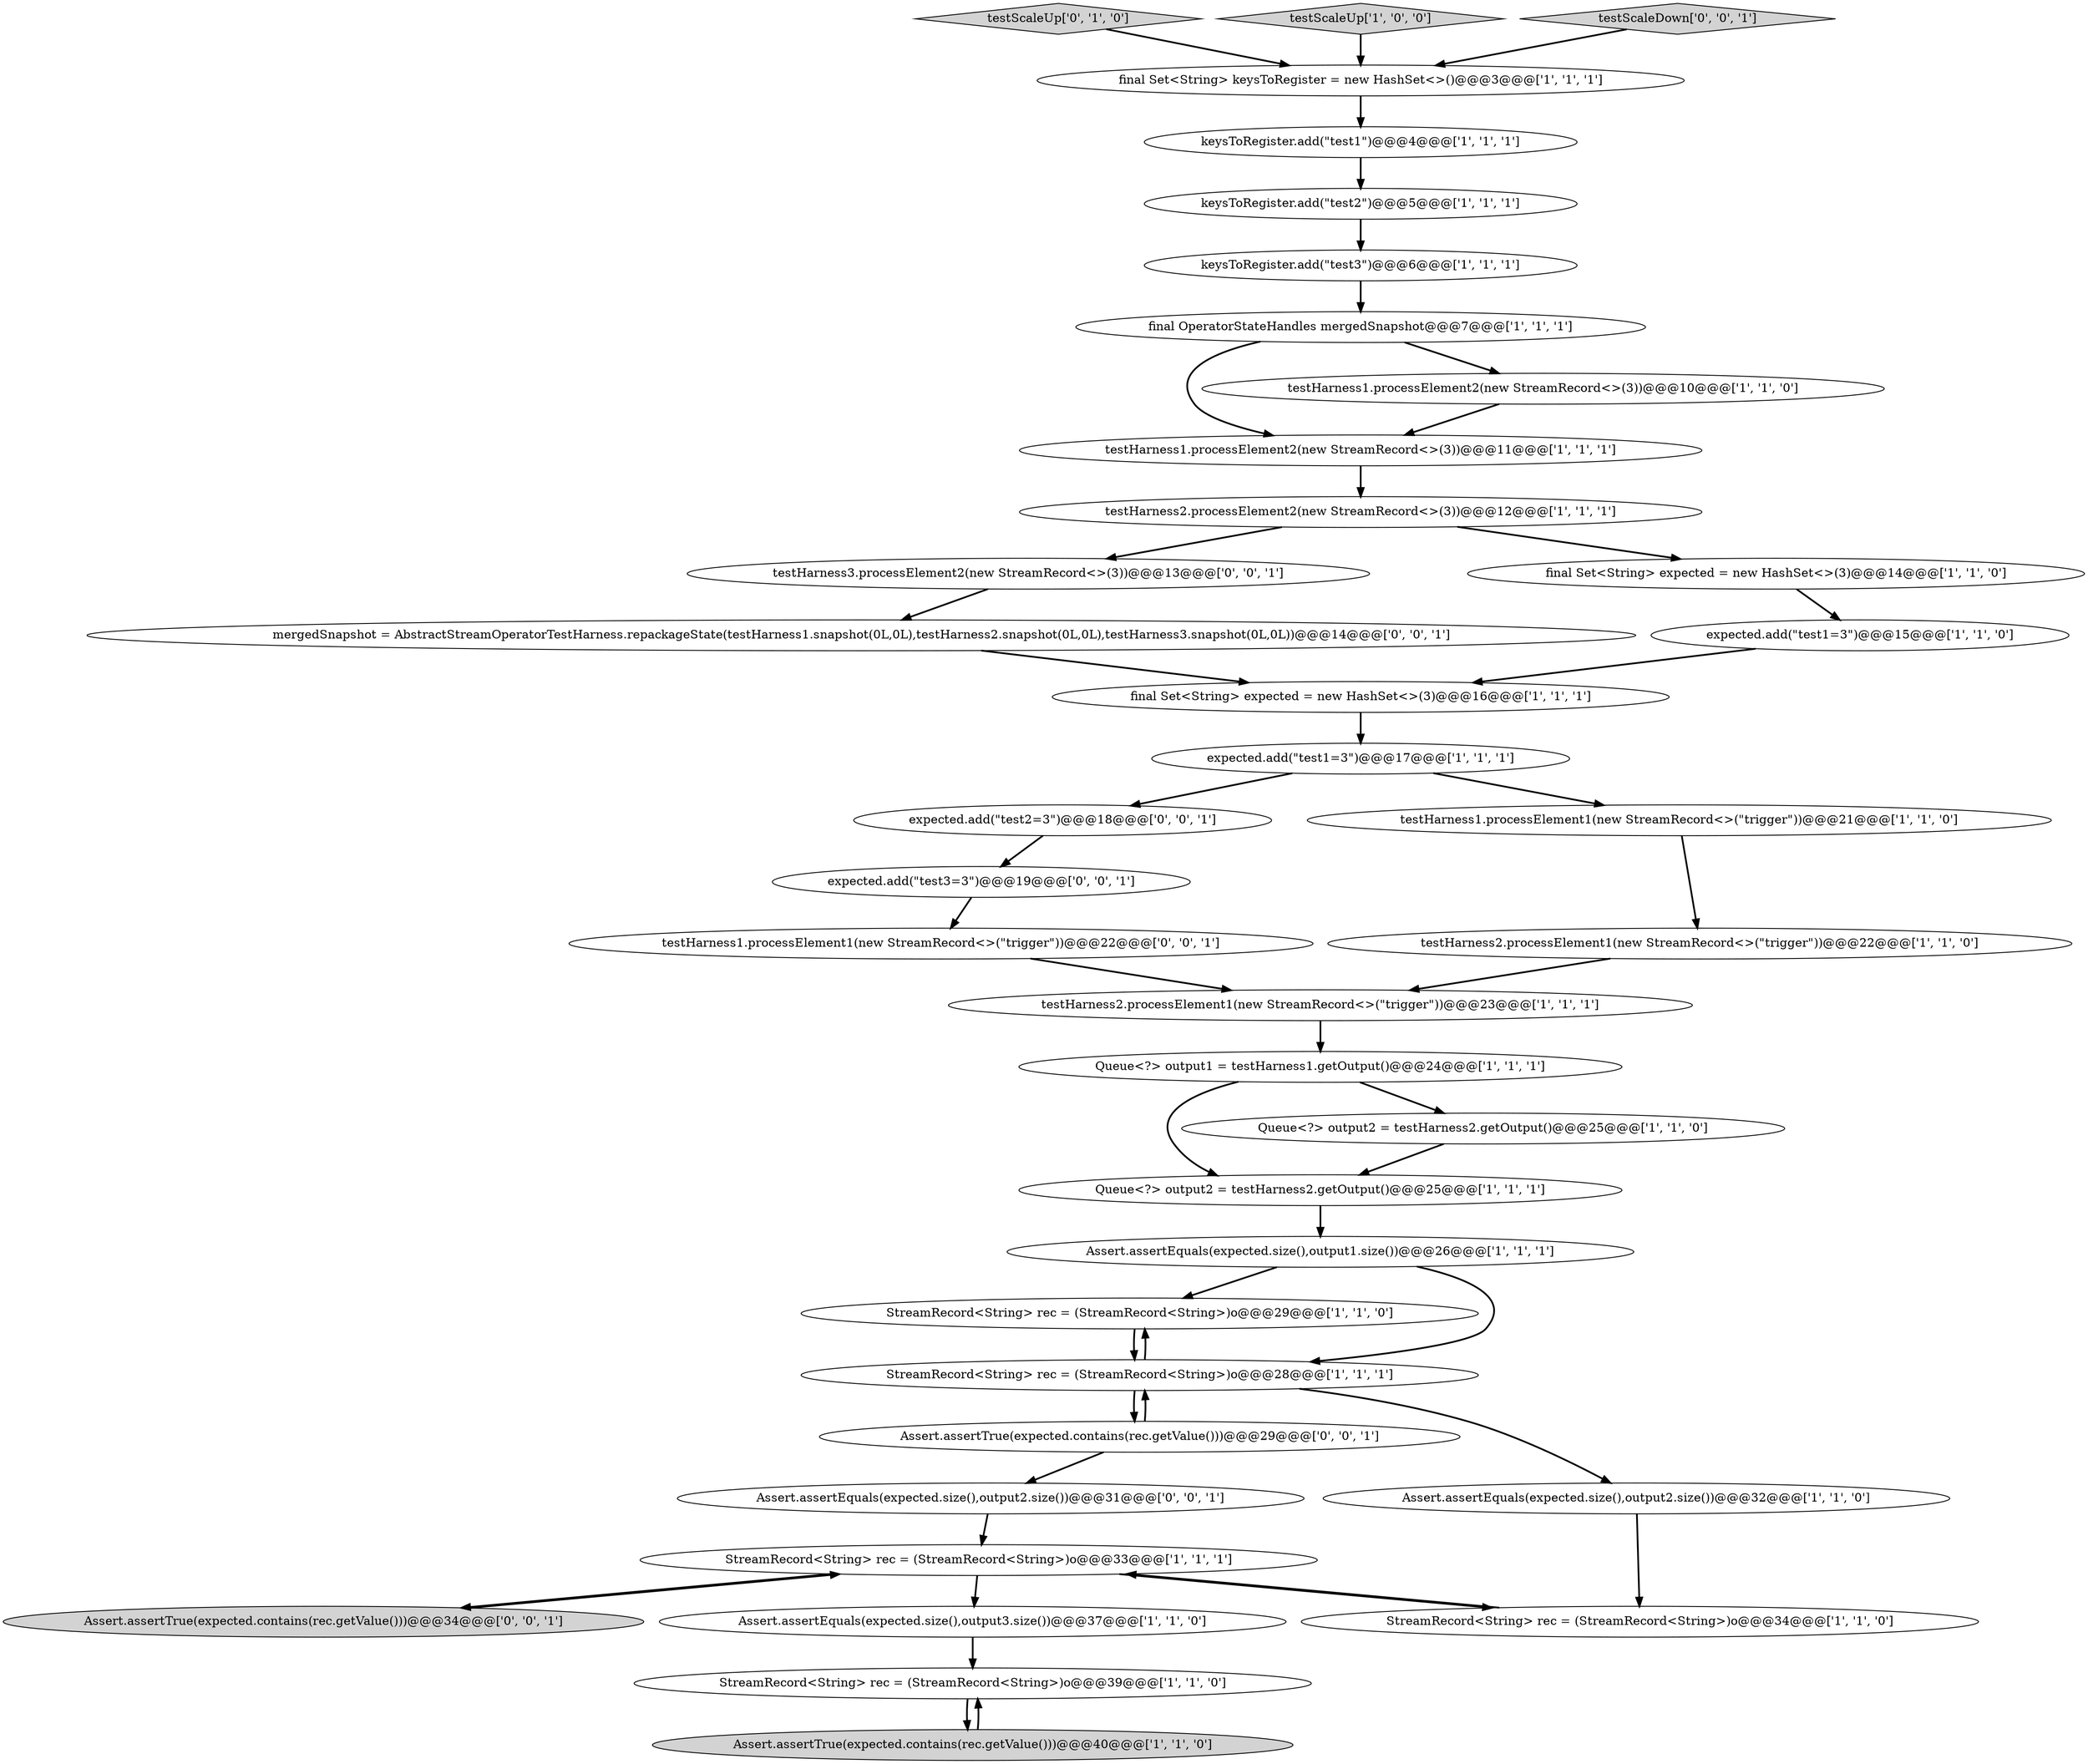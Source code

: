 digraph {
24 [style = filled, label = "testHarness1.processElement2(new StreamRecord<>(3))@@@11@@@['1', '1', '1']", fillcolor = white, shape = ellipse image = "AAA0AAABBB1BBB"];
32 [style = filled, label = "expected.add(\"test3=3\")@@@19@@@['0', '0', '1']", fillcolor = white, shape = ellipse image = "AAA0AAABBB3BBB"];
22 [style = filled, label = "Assert.assertEquals(expected.size(),output1.size())@@@26@@@['1', '1', '1']", fillcolor = white, shape = ellipse image = "AAA0AAABBB1BBB"];
2 [style = filled, label = "StreamRecord<String> rec = (StreamRecord<String>)o@@@39@@@['1', '1', '0']", fillcolor = white, shape = ellipse image = "AAA0AAABBB1BBB"];
30 [style = filled, label = "Assert.assertTrue(expected.contains(rec.getValue()))@@@34@@@['0', '0', '1']", fillcolor = lightgray, shape = ellipse image = "AAA0AAABBB3BBB"];
3 [style = filled, label = "keysToRegister.add(\"test3\")@@@6@@@['1', '1', '1']", fillcolor = white, shape = ellipse image = "AAA0AAABBB1BBB"];
26 [style = filled, label = "testHarness1.processElement2(new StreamRecord<>(3))@@@10@@@['1', '1', '0']", fillcolor = white, shape = ellipse image = "AAA0AAABBB1BBB"];
31 [style = filled, label = "mergedSnapshot = AbstractStreamOperatorTestHarness.repackageState(testHarness1.snapshot(0L,0L),testHarness2.snapshot(0L,0L),testHarness3.snapshot(0L,0L))@@@14@@@['0', '0', '1']", fillcolor = white, shape = ellipse image = "AAA0AAABBB3BBB"];
12 [style = filled, label = "final Set<String> keysToRegister = new HashSet<>()@@@3@@@['1', '1', '1']", fillcolor = white, shape = ellipse image = "AAA0AAABBB1BBB"];
13 [style = filled, label = "testHarness2.processElement2(new StreamRecord<>(3))@@@12@@@['1', '1', '1']", fillcolor = white, shape = ellipse image = "AAA0AAABBB1BBB"];
28 [style = filled, label = "testScaleUp['0', '1', '0']", fillcolor = lightgray, shape = diamond image = "AAA0AAABBB2BBB"];
35 [style = filled, label = "Assert.assertTrue(expected.contains(rec.getValue()))@@@29@@@['0', '0', '1']", fillcolor = white, shape = ellipse image = "AAA0AAABBB3BBB"];
20 [style = filled, label = "final OperatorStateHandles mergedSnapshot@@@7@@@['1', '1', '1']", fillcolor = white, shape = ellipse image = "AAA0AAABBB1BBB"];
19 [style = filled, label = "StreamRecord<String> rec = (StreamRecord<String>)o@@@29@@@['1', '1', '0']", fillcolor = white, shape = ellipse image = "AAA0AAABBB1BBB"];
11 [style = filled, label = "Queue<?> output1 = testHarness1.getOutput()@@@24@@@['1', '1', '1']", fillcolor = white, shape = ellipse image = "AAA0AAABBB1BBB"];
23 [style = filled, label = "StreamRecord<String> rec = (StreamRecord<String>)o@@@33@@@['1', '1', '1']", fillcolor = white, shape = ellipse image = "AAA0AAABBB1BBB"];
5 [style = filled, label = "Assert.assertEquals(expected.size(),output3.size())@@@37@@@['1', '1', '0']", fillcolor = white, shape = ellipse image = "AAA0AAABBB1BBB"];
6 [style = filled, label = "testScaleUp['1', '0', '0']", fillcolor = lightgray, shape = diamond image = "AAA0AAABBB1BBB"];
29 [style = filled, label = "testHarness3.processElement2(new StreamRecord<>(3))@@@13@@@['0', '0', '1']", fillcolor = white, shape = ellipse image = "AAA0AAABBB3BBB"];
8 [style = filled, label = "Queue<?> output2 = testHarness2.getOutput()@@@25@@@['1', '1', '1']", fillcolor = white, shape = ellipse image = "AAA0AAABBB1BBB"];
37 [style = filled, label = "testHarness1.processElement1(new StreamRecord<>(\"trigger\"))@@@22@@@['0', '0', '1']", fillcolor = white, shape = ellipse image = "AAA0AAABBB3BBB"];
17 [style = filled, label = "expected.add(\"test1=3\")@@@15@@@['1', '1', '0']", fillcolor = white, shape = ellipse image = "AAA0AAABBB1BBB"];
16 [style = filled, label = "StreamRecord<String> rec = (StreamRecord<String>)o@@@28@@@['1', '1', '1']", fillcolor = white, shape = ellipse image = "AAA0AAABBB1BBB"];
18 [style = filled, label = "Queue<?> output2 = testHarness2.getOutput()@@@25@@@['1', '1', '0']", fillcolor = white, shape = ellipse image = "AAA0AAABBB1BBB"];
34 [style = filled, label = "expected.add(\"test2=3\")@@@18@@@['0', '0', '1']", fillcolor = white, shape = ellipse image = "AAA0AAABBB3BBB"];
4 [style = filled, label = "final Set<String> expected = new HashSet<>(3)@@@14@@@['1', '1', '0']", fillcolor = white, shape = ellipse image = "AAA0AAABBB1BBB"];
9 [style = filled, label = "expected.add(\"test1=3\")@@@17@@@['1', '1', '1']", fillcolor = white, shape = ellipse image = "AAA0AAABBB1BBB"];
14 [style = filled, label = "Assert.assertEquals(expected.size(),output2.size())@@@32@@@['1', '1', '0']", fillcolor = white, shape = ellipse image = "AAA0AAABBB1BBB"];
25 [style = filled, label = "testHarness1.processElement1(new StreamRecord<>(\"trigger\"))@@@21@@@['1', '1', '0']", fillcolor = white, shape = ellipse image = "AAA0AAABBB1BBB"];
0 [style = filled, label = "final Set<String> expected = new HashSet<>(3)@@@16@@@['1', '1', '1']", fillcolor = white, shape = ellipse image = "AAA0AAABBB1BBB"];
15 [style = filled, label = "keysToRegister.add(\"test1\")@@@4@@@['1', '1', '1']", fillcolor = white, shape = ellipse image = "AAA0AAABBB1BBB"];
33 [style = filled, label = "testScaleDown['0', '0', '1']", fillcolor = lightgray, shape = diamond image = "AAA0AAABBB3BBB"];
1 [style = filled, label = "testHarness2.processElement1(new StreamRecord<>(\"trigger\"))@@@22@@@['1', '1', '0']", fillcolor = white, shape = ellipse image = "AAA0AAABBB1BBB"];
36 [style = filled, label = "Assert.assertEquals(expected.size(),output2.size())@@@31@@@['0', '0', '1']", fillcolor = white, shape = ellipse image = "AAA0AAABBB3BBB"];
7 [style = filled, label = "Assert.assertTrue(expected.contains(rec.getValue()))@@@40@@@['1', '1', '0']", fillcolor = lightgray, shape = ellipse image = "AAA0AAABBB1BBB"];
10 [style = filled, label = "testHarness2.processElement1(new StreamRecord<>(\"trigger\"))@@@23@@@['1', '1', '1']", fillcolor = white, shape = ellipse image = "AAA0AAABBB1BBB"];
27 [style = filled, label = "keysToRegister.add(\"test2\")@@@5@@@['1', '1', '1']", fillcolor = white, shape = ellipse image = "AAA0AAABBB1BBB"];
21 [style = filled, label = "StreamRecord<String> rec = (StreamRecord<String>)o@@@34@@@['1', '1', '0']", fillcolor = white, shape = ellipse image = "AAA0AAABBB1BBB"];
0->9 [style = bold, label=""];
25->1 [style = bold, label=""];
35->16 [style = bold, label=""];
32->37 [style = bold, label=""];
4->17 [style = bold, label=""];
23->5 [style = bold, label=""];
23->30 [style = bold, label=""];
22->19 [style = bold, label=""];
37->10 [style = bold, label=""];
20->26 [style = bold, label=""];
22->16 [style = bold, label=""];
31->0 [style = bold, label=""];
29->31 [style = bold, label=""];
9->34 [style = bold, label=""];
27->3 [style = bold, label=""];
12->15 [style = bold, label=""];
30->23 [style = bold, label=""];
28->12 [style = bold, label=""];
33->12 [style = bold, label=""];
16->19 [style = bold, label=""];
26->24 [style = bold, label=""];
11->18 [style = bold, label=""];
8->22 [style = bold, label=""];
19->16 [style = bold, label=""];
5->2 [style = bold, label=""];
13->29 [style = bold, label=""];
3->20 [style = bold, label=""];
17->0 [style = bold, label=""];
36->23 [style = bold, label=""];
23->21 [style = bold, label=""];
7->2 [style = bold, label=""];
9->25 [style = bold, label=""];
16->14 [style = bold, label=""];
11->8 [style = bold, label=""];
34->32 [style = bold, label=""];
18->8 [style = bold, label=""];
2->7 [style = bold, label=""];
16->35 [style = bold, label=""];
35->36 [style = bold, label=""];
20->24 [style = bold, label=""];
15->27 [style = bold, label=""];
1->10 [style = bold, label=""];
21->23 [style = bold, label=""];
13->4 [style = bold, label=""];
14->21 [style = bold, label=""];
24->13 [style = bold, label=""];
10->11 [style = bold, label=""];
6->12 [style = bold, label=""];
}
